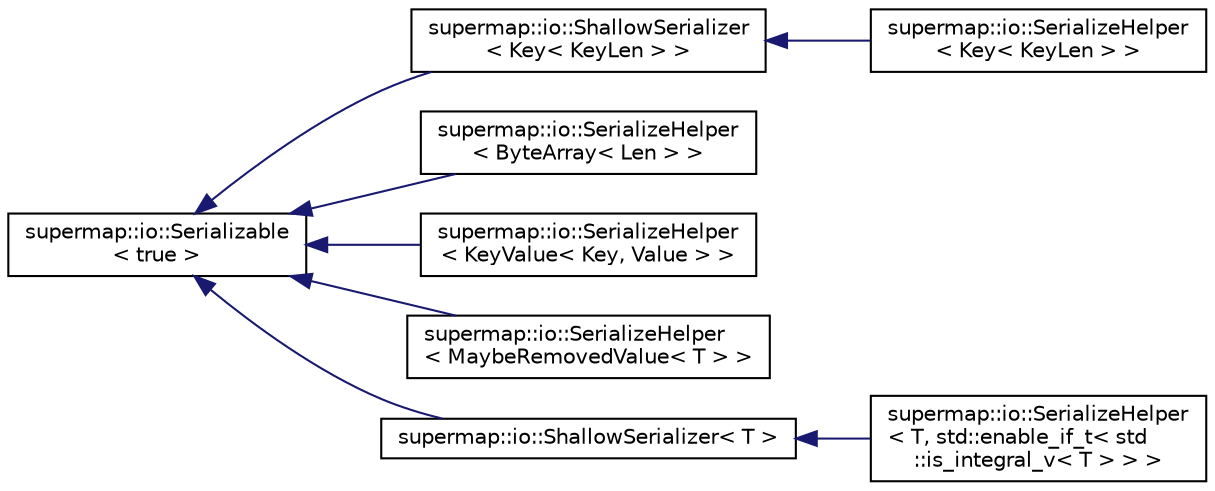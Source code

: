 digraph "Graphical Class Hierarchy"
{
 // LATEX_PDF_SIZE
  edge [fontname="Helvetica",fontsize="10",labelfontname="Helvetica",labelfontsize="10"];
  node [fontname="Helvetica",fontsize="10",shape=record];
  rankdir="LR";
  Node0 [label="supermap::io::Serializable\l\< true \>",height=0.2,width=0.4,color="black", fillcolor="white", style="filled",URL="$structsupermap_1_1io_1_1Serializable.html",tooltip=" "];
  Node0 -> Node1 [dir="back",color="midnightblue",fontsize="10",style="solid",fontname="Helvetica"];
  Node1 [label="supermap::io::ShallowSerializer\l\< Key\< KeyLen \> \>",height=0.2,width=0.4,color="black", fillcolor="white", style="filled",URL="$structsupermap_1_1io_1_1ShallowSerializer.html",tooltip=" "];
  Node1 -> Node2 [dir="back",color="midnightblue",fontsize="10",style="solid",fontname="Helvetica"];
  Node2 [label="supermap::io::SerializeHelper\l\< Key\< KeyLen \> \>",height=0.2,width=0.4,color="black", fillcolor="white", style="filled",URL="$structsupermap_1_1io_1_1SerializeHelper_3_01Key_3_01KeyLen_01_4_01_4.html",tooltip="SerializeHelper template specialization for Key."];
  Node0 -> Node3 [dir="back",color="midnightblue",fontsize="10",style="solid",fontname="Helvetica"];
  Node3 [label="supermap::io::SerializeHelper\l\< ByteArray\< Len \> \>",height=0.2,width=0.4,color="black", fillcolor="white", style="filled",URL="$structsupermap_1_1io_1_1SerializeHelper_3_01ByteArray_3_01Len_01_4_01_4.html",tooltip="SerializeHelper template specialization for ByteArray."];
  Node0 -> Node4 [dir="back",color="midnightblue",fontsize="10",style="solid",fontname="Helvetica"];
  Node4 [label="supermap::io::SerializeHelper\l\< KeyValue\< Key, Value \> \>",height=0.2,width=0.4,color="black", fillcolor="white", style="filled",URL="$structsupermap_1_1io_1_1SerializeHelper_3_01KeyValue_3_01Key_00_01Value_01_4_01_4.html",tooltip="SerializeHelper specialization for KeyValue."];
  Node0 -> Node5 [dir="back",color="midnightblue",fontsize="10",style="solid",fontname="Helvetica"];
  Node5 [label="supermap::io::SerializeHelper\l\< MaybeRemovedValue\< T \> \>",height=0.2,width=0.4,color="black", fillcolor="white", style="filled",URL="$structsupermap_1_1io_1_1SerializeHelper_3_01MaybeRemovedValue_3_01T_01_4_01_4.html",tooltip="SerializeHelper template specialization for MaybeRemovedValue."];
  Node0 -> Node6 [dir="back",color="midnightblue",fontsize="10",style="solid",fontname="Helvetica"];
  Node6 [label="supermap::io::ShallowSerializer\< T \>",height=0.2,width=0.4,color="black", fillcolor="white", style="filled",URL="$structsupermap_1_1io_1_1ShallowSerializer.html",tooltip="Template for SerializeHelper which serializes only shallow structure data."];
  Node6 -> Node7 [dir="back",color="midnightblue",fontsize="10",style="solid",fontname="Helvetica"];
  Node7 [label="supermap::io::SerializeHelper\l\< T, std::enable_if_t\< std\l::is_integral_v\< T \> \> \>",height=0.2,width=0.4,color="black", fillcolor="white", style="filled",URL="$structsupermap_1_1io_1_1SerializeHelper_3_01T_00_01std_1_1enable__if__t_3_01std_1_1is__integral__v_3_01T_01_4_01_4_01_4.html",tooltip="Default SerializeHelper for all integral types."];
}
